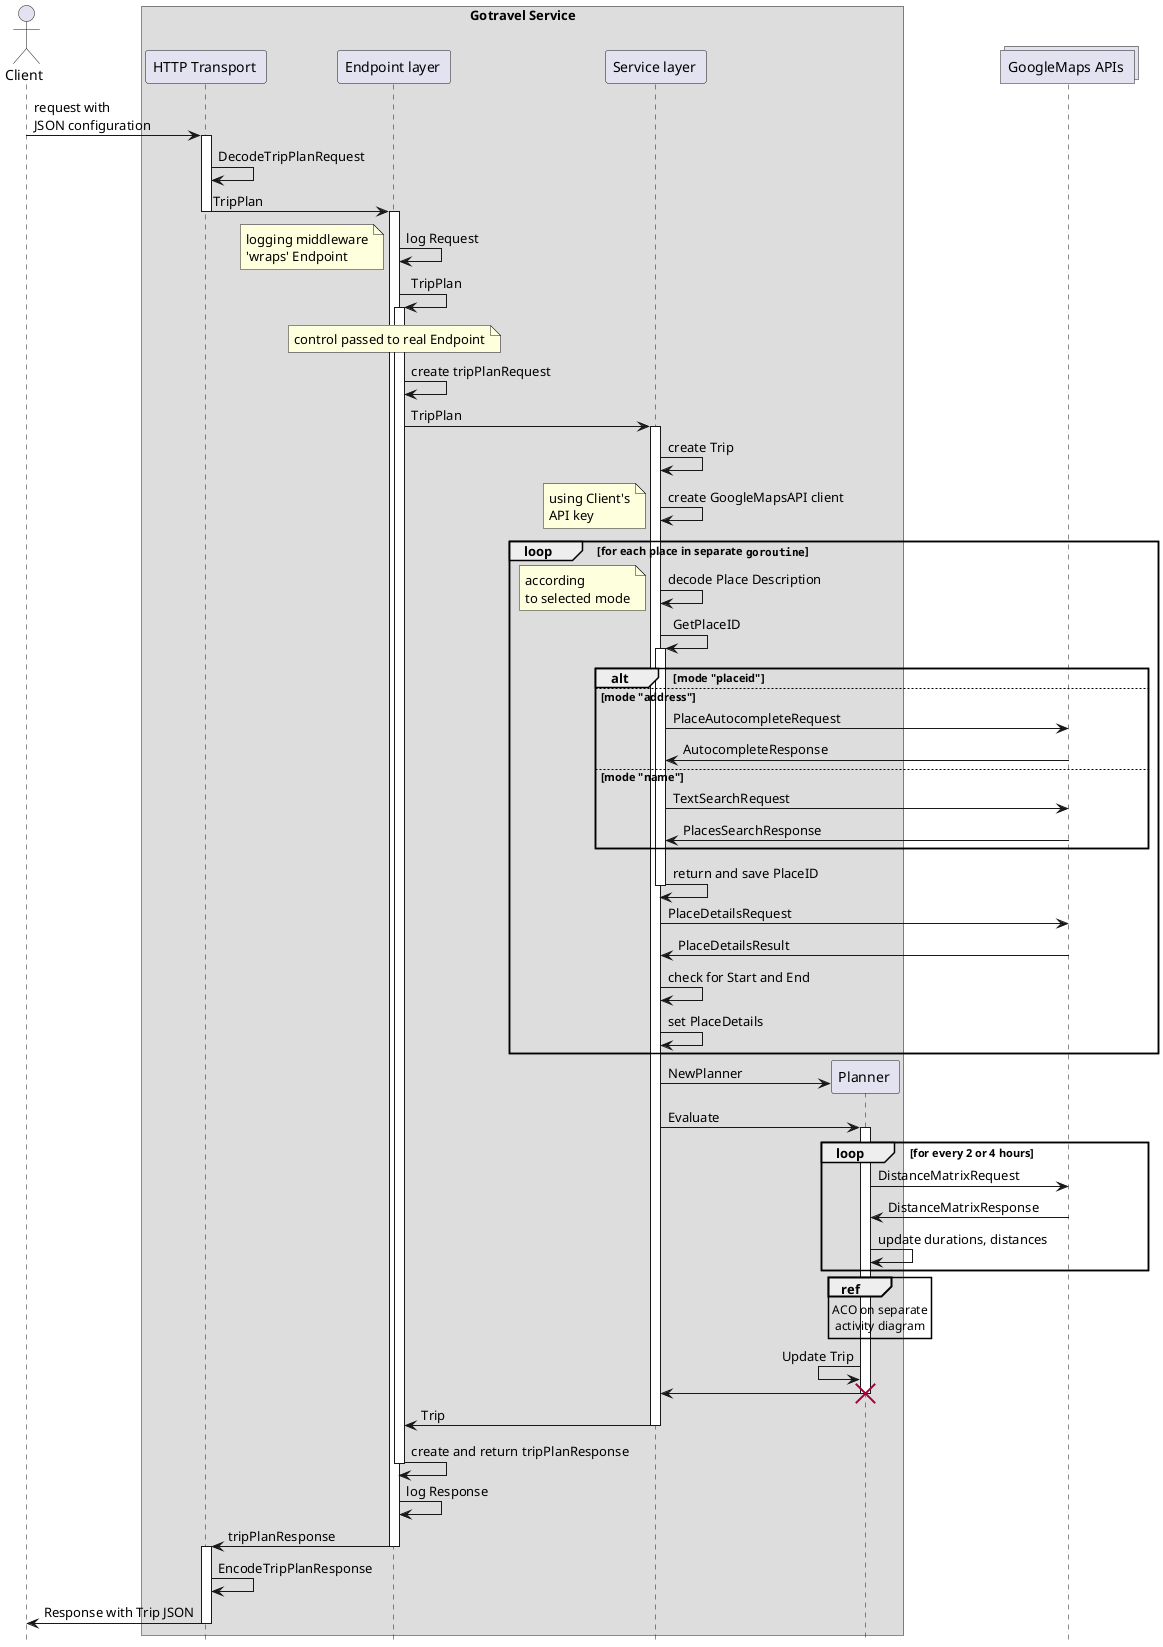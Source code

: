 @startuml

actor Client as C

box "Gotravel Service"
 participant "HTTP Transport " as T
 participant "Endpoint layer " as E
 participant "Service layer " as S
 participant "Planner " as P
end box
collections "GoogleMaps APIs " as G

C -> T: request with \nJSON configuration
activate T
T -> T: DecodeTripPlanRequest
T -> E: TripPlan
deactivate T
activate E
E -> E: log Request
note left: logging middleware\n'wraps' Endpoint
E -> E: TripPlan
activate E
note over E: control passed to real Endpoint
E -> E: create tripPlanRequest
E -> S: TripPlan

activate S
S -> S: create Trip
S -> S: create GoogleMapsAPI client
note left: using Client's\nAPI key

loop for each place in separate ""goroutine""
 S -> S: decode Place Description
 note left: according\nto selected mode
 S -> S: GetPlaceID
 activate S
 alt mode "placeid"
 else mode "address"
 S -> G: PlaceAutocompleteRequest
 S <- G: AutocompleteResponse
 else mode "name"
 S -> G: TextSearchRequest
 S <- G: PlacesSearchResponse
 end alt
 S -> S: return and save PlaceID
 deactivate S
 S -> G: PlaceDetailsRequest
 S <- G: PlaceDetailsResult
 S -> S: check for Start and End
 S -> S: set PlaceDetails
end loop

create P
S -> P: NewPlanner
S -> P: Evaluate
activate P
loop for every 2 or 4 hours
 P -> G: DistanceMatrixRequest
 P <- G: DistanceMatrixResponse
 P -> P: update durations, distances
end loop
ref over P
 ACO on separate
 activity diagram
end
P <- P: Update Trip
S <- P:
destroy P
E <- S: Trip

deactivate S

E -> E: create and return tripPlanResponse
deactivate E
E -> E: log Response
T <- E: tripPlanResponse
deactivate E
activate T
T -> T: EncodeTripPlanResponse
C <- T: Response with Trip JSON
deactivate T

hide footbox

@enduml